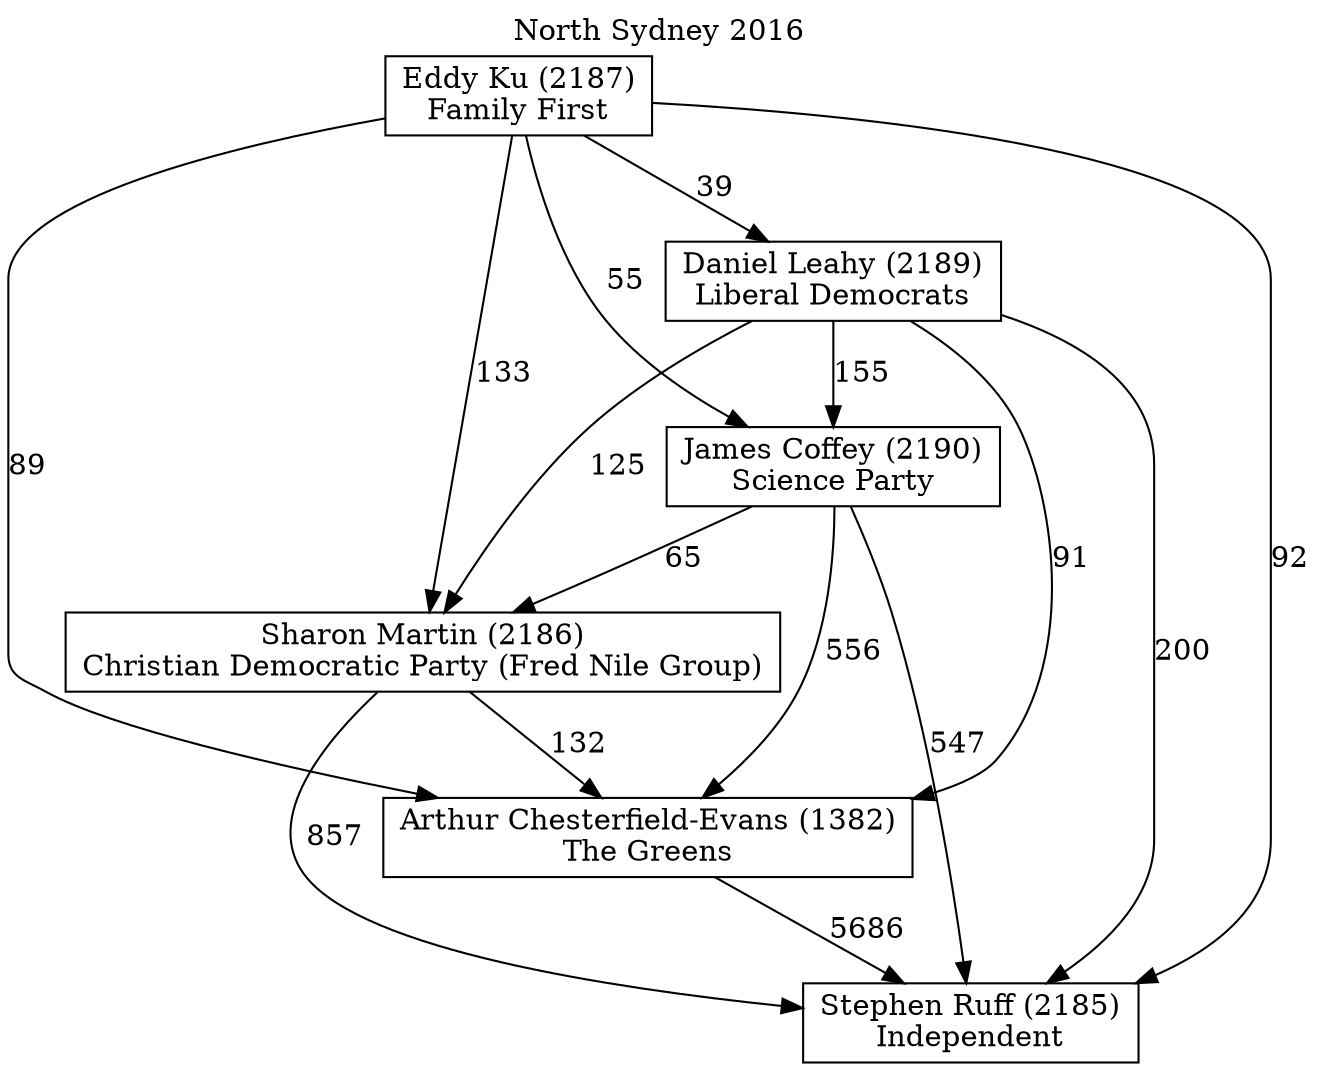 // House preference flow
digraph "Stephen Ruff (2185)_North Sydney_2016" {
	graph [label="North Sydney 2016" labelloc=t mclimit=10]
	node [shape=box]
	"Arthur Chesterfield-Evans (1382)" [label="Arthur Chesterfield-Evans (1382)
The Greens"]
	"Daniel Leahy (2189)" [label="Daniel Leahy (2189)
Liberal Democrats"]
	"Eddy Ku (2187)" [label="Eddy Ku (2187)
Family First"]
	"James Coffey (2190)" [label="James Coffey (2190)
Science Party"]
	"Sharon Martin (2186)" [label="Sharon Martin (2186)
Christian Democratic Party (Fred Nile Group)"]
	"Stephen Ruff (2185)" [label="Stephen Ruff (2185)
Independent"]
	"Arthur Chesterfield-Evans (1382)" -> "Stephen Ruff (2185)" [label=5686]
	"Daniel Leahy (2189)" -> "Arthur Chesterfield-Evans (1382)" [label=91]
	"Daniel Leahy (2189)" -> "James Coffey (2190)" [label=155]
	"Daniel Leahy (2189)" -> "Sharon Martin (2186)" [label=125]
	"Daniel Leahy (2189)" -> "Stephen Ruff (2185)" [label=200]
	"Eddy Ku (2187)" -> "Arthur Chesterfield-Evans (1382)" [label=89]
	"Eddy Ku (2187)" -> "Daniel Leahy (2189)" [label=39]
	"Eddy Ku (2187)" -> "James Coffey (2190)" [label=55]
	"Eddy Ku (2187)" -> "Sharon Martin (2186)" [label=133]
	"Eddy Ku (2187)" -> "Stephen Ruff (2185)" [label=92]
	"James Coffey (2190)" -> "Arthur Chesterfield-Evans (1382)" [label=556]
	"James Coffey (2190)" -> "Sharon Martin (2186)" [label=65]
	"James Coffey (2190)" -> "Stephen Ruff (2185)" [label=547]
	"Sharon Martin (2186)" -> "Arthur Chesterfield-Evans (1382)" [label=132]
	"Sharon Martin (2186)" -> "Stephen Ruff (2185)" [label=857]
}
